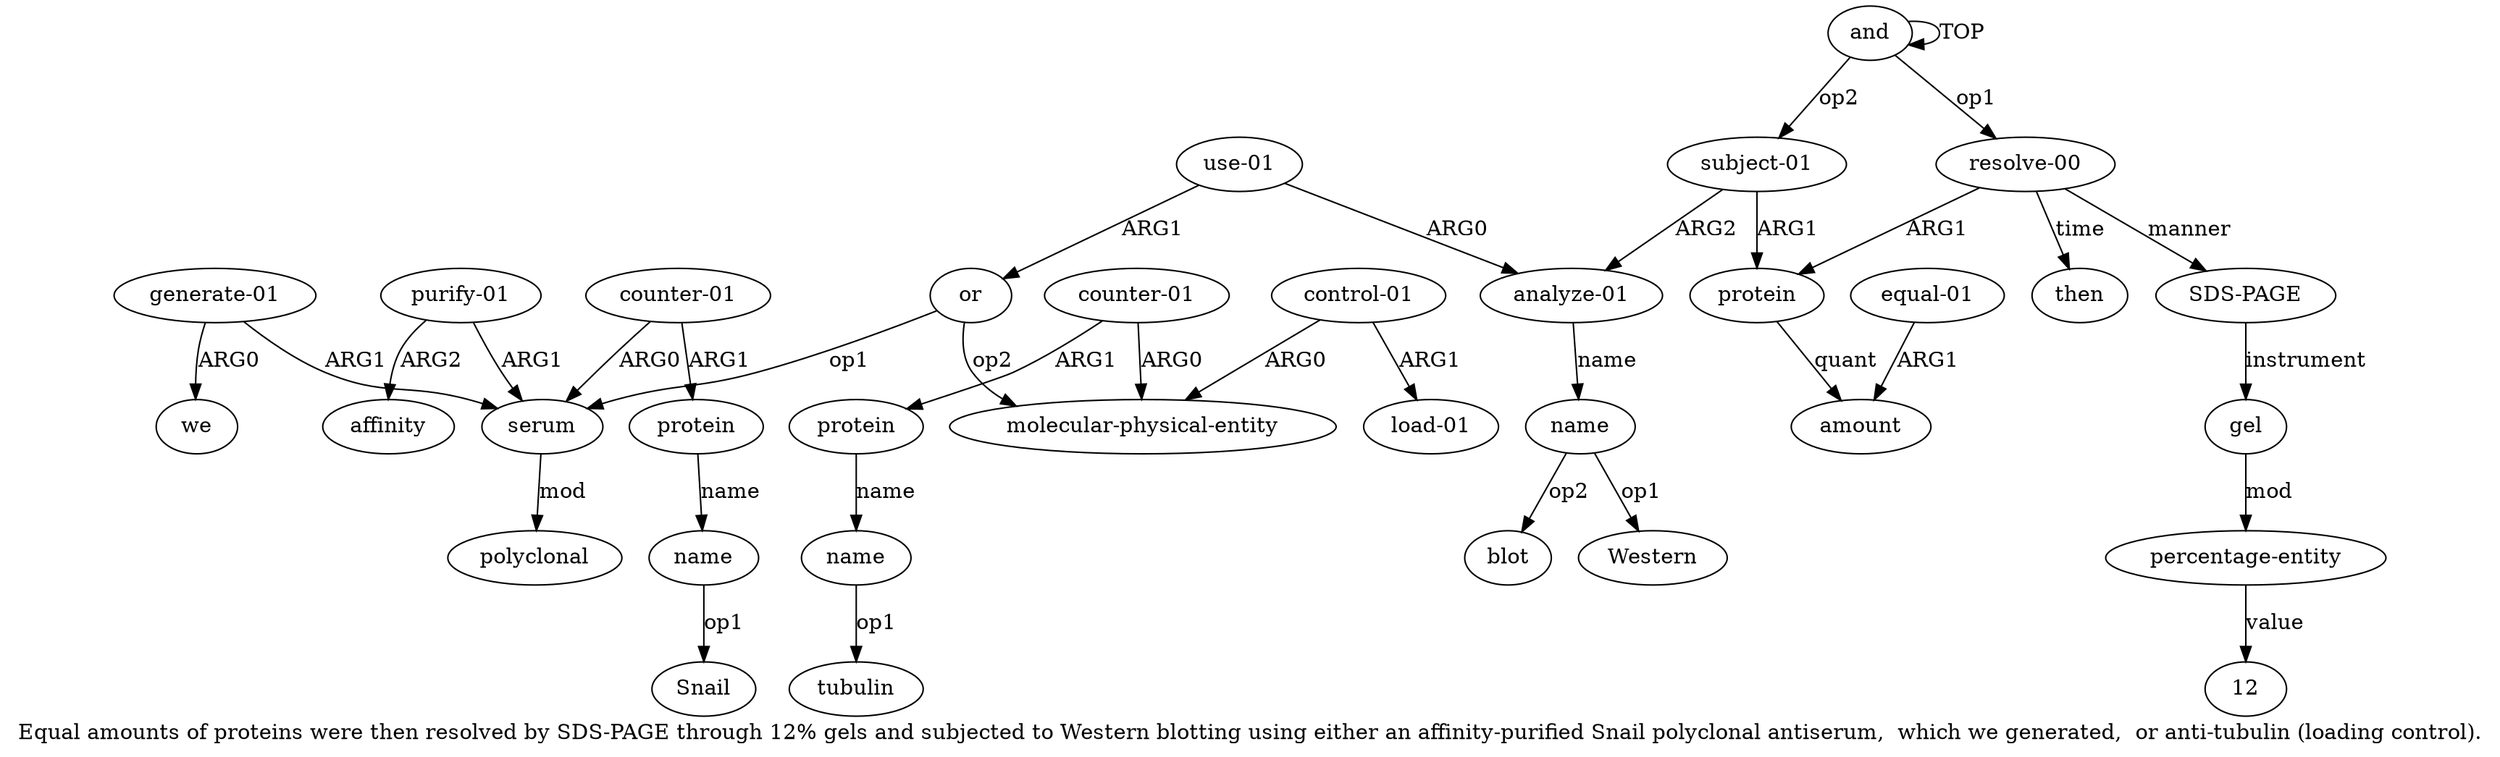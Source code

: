 digraph  {
	graph [label="Equal amounts of proteins were then resolved by SDS-PAGE through 12% gels and subjected to Western blotting using either an affinity-purified \
Snail polyclonal antiserum,  which we generated,  or anti-tubulin (loading control)."];
	node [label="\N"];
	a20	 [color=black,
		gold_ind=20,
		gold_label=affinity,
		label=affinity,
		test_ind=20,
		test_label=affinity];
	a21	 [color=black,
		gold_ind=21,
		gold_label="generate-01",
		label="generate-01",
		test_ind=21,
		test_label="generate-01"];
	a22	 [color=black,
		gold_ind=22,
		gold_label=we,
		label=we,
		test_ind=22,
		test_label=we];
	a21 -> a22 [key=0,
	color=black,
	gold_label=ARG0,
	label=ARG0,
	test_label=ARG0];
a14 [color=black,
	gold_ind=14,
	gold_label=serum,
	label=serum,
	test_ind=14,
	test_label=serum];
a21 -> a14 [key=0,
color=black,
gold_label=ARG1,
label=ARG1,
test_label=ARG1];
a23 [color=black,
gold_ind=23,
gold_label="molecular-physical-entity",
label="molecular-physical-entity",
test_ind=23,
test_label="molecular-physical-entity"];
a24 [color=black,
gold_ind=24,
gold_label="counter-01",
label="counter-01",
test_ind=24,
test_label="counter-01"];
a24 -> a23 [key=0,
color=black,
gold_label=ARG0,
label=ARG0,
test_label=ARG0];
a25 [color=black,
gold_ind=25,
gold_label=protein,
label=protein,
test_ind=25,
test_label=protein];
a24 -> a25 [key=0,
color=black,
gold_label=ARG1,
label=ARG1,
test_label=ARG1];
a26 [color=black,
gold_ind=26,
gold_label=name,
label=name,
test_ind=26,
test_label=name];
a25 -> a26 [key=0,
color=black,
gold_label=name,
label=name,
test_label=name];
"a26 tubulin" [color=black,
gold_ind=-1,
gold_label=tubulin,
label=tubulin,
test_ind=-1,
test_label=tubulin];
a26 -> "a26 tubulin" [key=0,
color=black,
gold_label=op1,
label=op1,
test_label=op1];
a27 [color=black,
gold_ind=27,
gold_label="control-01",
label="control-01",
test_ind=27,
test_label="control-01"];
a27 -> a23 [key=0,
color=black,
gold_label=ARG0,
label=ARG0,
test_label=ARG0];
a28 [color=black,
gold_ind=28,
gold_label="load-01",
label="load-01",
test_ind=28,
test_label="load-01"];
a27 -> a28 [key=0,
color=black,
gold_label=ARG1,
label=ARG1,
test_label=ARG1];
"a11 blot" [color=black,
gold_ind=-1,
gold_label=blot,
label=blot,
test_ind=-1,
test_label=blot];
a15 [color=black,
gold_ind=15,
gold_label="counter-01",
label="counter-01",
test_ind=15,
test_label="counter-01"];
a15 -> a14 [key=0,
color=black,
gold_label=ARG0,
label=ARG0,
test_label=ARG0];
a16 [color=black,
gold_ind=16,
gold_label=protein,
label=protein,
test_ind=16,
test_label=protein];
a15 -> a16 [key=0,
color=black,
gold_label=ARG1,
label=ARG1,
test_label=ARG1];
a18 [color=black,
gold_ind=18,
gold_label=polyclonal,
label=polyclonal,
test_ind=18,
test_label=polyclonal];
a14 -> a18 [key=0,
color=black,
gold_label=mod,
label=mod,
test_label=mod];
a17 [color=black,
gold_ind=17,
gold_label=name,
label=name,
test_ind=17,
test_label=name];
"a17 Snail" [color=black,
gold_ind=-1,
gold_label=Snail,
label=Snail,
test_ind=-1,
test_label=Snail];
a17 -> "a17 Snail" [key=0,
color=black,
gold_label=op1,
label=op1,
test_label=op1];
a16 -> a17 [key=0,
color=black,
gold_label=name,
label=name,
test_label=name];
a11 [color=black,
gold_ind=11,
gold_label=name,
label=name,
test_ind=11,
test_label=name];
a11 -> "a11 blot" [key=0,
color=black,
gold_label=op2,
label=op2,
test_label=op2];
"a11 Western" [color=black,
gold_ind=-1,
gold_label=Western,
label=Western,
test_ind=-1,
test_label=Western];
a11 -> "a11 Western" [key=0,
color=black,
gold_label=op1,
label=op1,
test_label=op1];
a10 [color=black,
gold_ind=10,
gold_label="analyze-01",
label="analyze-01",
test_ind=10,
test_label="analyze-01"];
a10 -> a11 [key=0,
color=black,
gold_label=name,
label=name,
test_label=name];
a13 [color=black,
gold_ind=13,
gold_label=or,
label=or,
test_ind=13,
test_label=or];
a13 -> a23 [key=0,
color=black,
gold_label=op2,
label=op2,
test_label=op2];
a13 -> a14 [key=0,
color=black,
gold_label=op1,
label=op1,
test_label=op1];
a12 [color=black,
gold_ind=12,
gold_label="use-01",
label="use-01",
test_ind=12,
test_label="use-01"];
a12 -> a10 [key=0,
color=black,
gold_label=ARG0,
label=ARG0,
test_label=ARG0];
a12 -> a13 [key=0,
color=black,
gold_label=ARG1,
label=ARG1,
test_label=ARG1];
a19 [color=black,
gold_ind=19,
gold_label="purify-01",
label="purify-01",
test_ind=19,
test_label="purify-01"];
a19 -> a20 [key=0,
color=black,
gold_label=ARG2,
label=ARG2,
test_label=ARG2];
a19 -> a14 [key=0,
color=black,
gold_label=ARG1,
label=ARG1,
test_label=ARG1];
a1 [color=black,
gold_ind=1,
gold_label="resolve-00",
label="resolve-00",
test_ind=1,
test_label="resolve-00"];
a2 [color=black,
gold_ind=2,
gold_label=protein,
label=protein,
test_ind=2,
test_label=protein];
a1 -> a2 [key=0,
color=black,
gold_label=ARG1,
label=ARG1,
test_label=ARG1];
a5 [color=black,
gold_ind=5,
gold_label=then,
label=then,
test_ind=5,
test_label=then];
a1 -> a5 [key=0,
color=black,
gold_label=time,
label=time,
test_label=time];
a6 [color=black,
gold_ind=6,
gold_label="SDS-PAGE",
label="SDS-PAGE",
test_ind=6,
test_label="SDS-PAGE"];
a1 -> a6 [key=0,
color=black,
gold_label=manner,
label=manner,
test_label=manner];
a0 [color=black,
gold_ind=0,
gold_label=and,
label=and,
test_ind=0,
test_label=and];
a0 -> a1 [key=0,
color=black,
gold_label=op1,
label=op1,
test_label=op1];
a0 -> a0 [key=0,
color=black,
gold_label=TOP,
label=TOP,
test_label=TOP];
a9 [color=black,
gold_ind=9,
gold_label="subject-01",
label="subject-01",
test_ind=9,
test_label="subject-01"];
a0 -> a9 [key=0,
color=black,
gold_label=op2,
label=op2,
test_label=op2];
a3 [color=black,
gold_ind=3,
gold_label=amount,
label=amount,
test_ind=3,
test_label=amount];
a2 -> a3 [key=0,
color=black,
gold_label=quant,
label=quant,
test_label=quant];
a4 [color=black,
gold_ind=4,
gold_label="equal-01",
label="equal-01",
test_ind=4,
test_label="equal-01"];
a4 -> a3 [key=0,
color=black,
gold_label=ARG1,
label=ARG1,
test_label=ARG1];
a7 [color=black,
gold_ind=7,
gold_label=gel,
label=gel,
test_ind=7,
test_label=gel];
a8 [color=black,
gold_ind=8,
gold_label="percentage-entity",
label="percentage-entity",
test_ind=8,
test_label="percentage-entity"];
a7 -> a8 [key=0,
color=black,
gold_label=mod,
label=mod,
test_label=mod];
a6 -> a7 [key=0,
color=black,
gold_label=instrument,
label=instrument,
test_label=instrument];
a9 -> a10 [key=0,
color=black,
gold_label=ARG2,
label=ARG2,
test_label=ARG2];
a9 -> a2 [key=0,
color=black,
gold_label=ARG1,
label=ARG1,
test_label=ARG1];
"a8 12" [color=black,
gold_ind=-1,
gold_label=12,
label=12,
test_ind=-1,
test_label=12];
a8 -> "a8 12" [key=0,
color=black,
gold_label=value,
label=value,
test_label=value];
}
